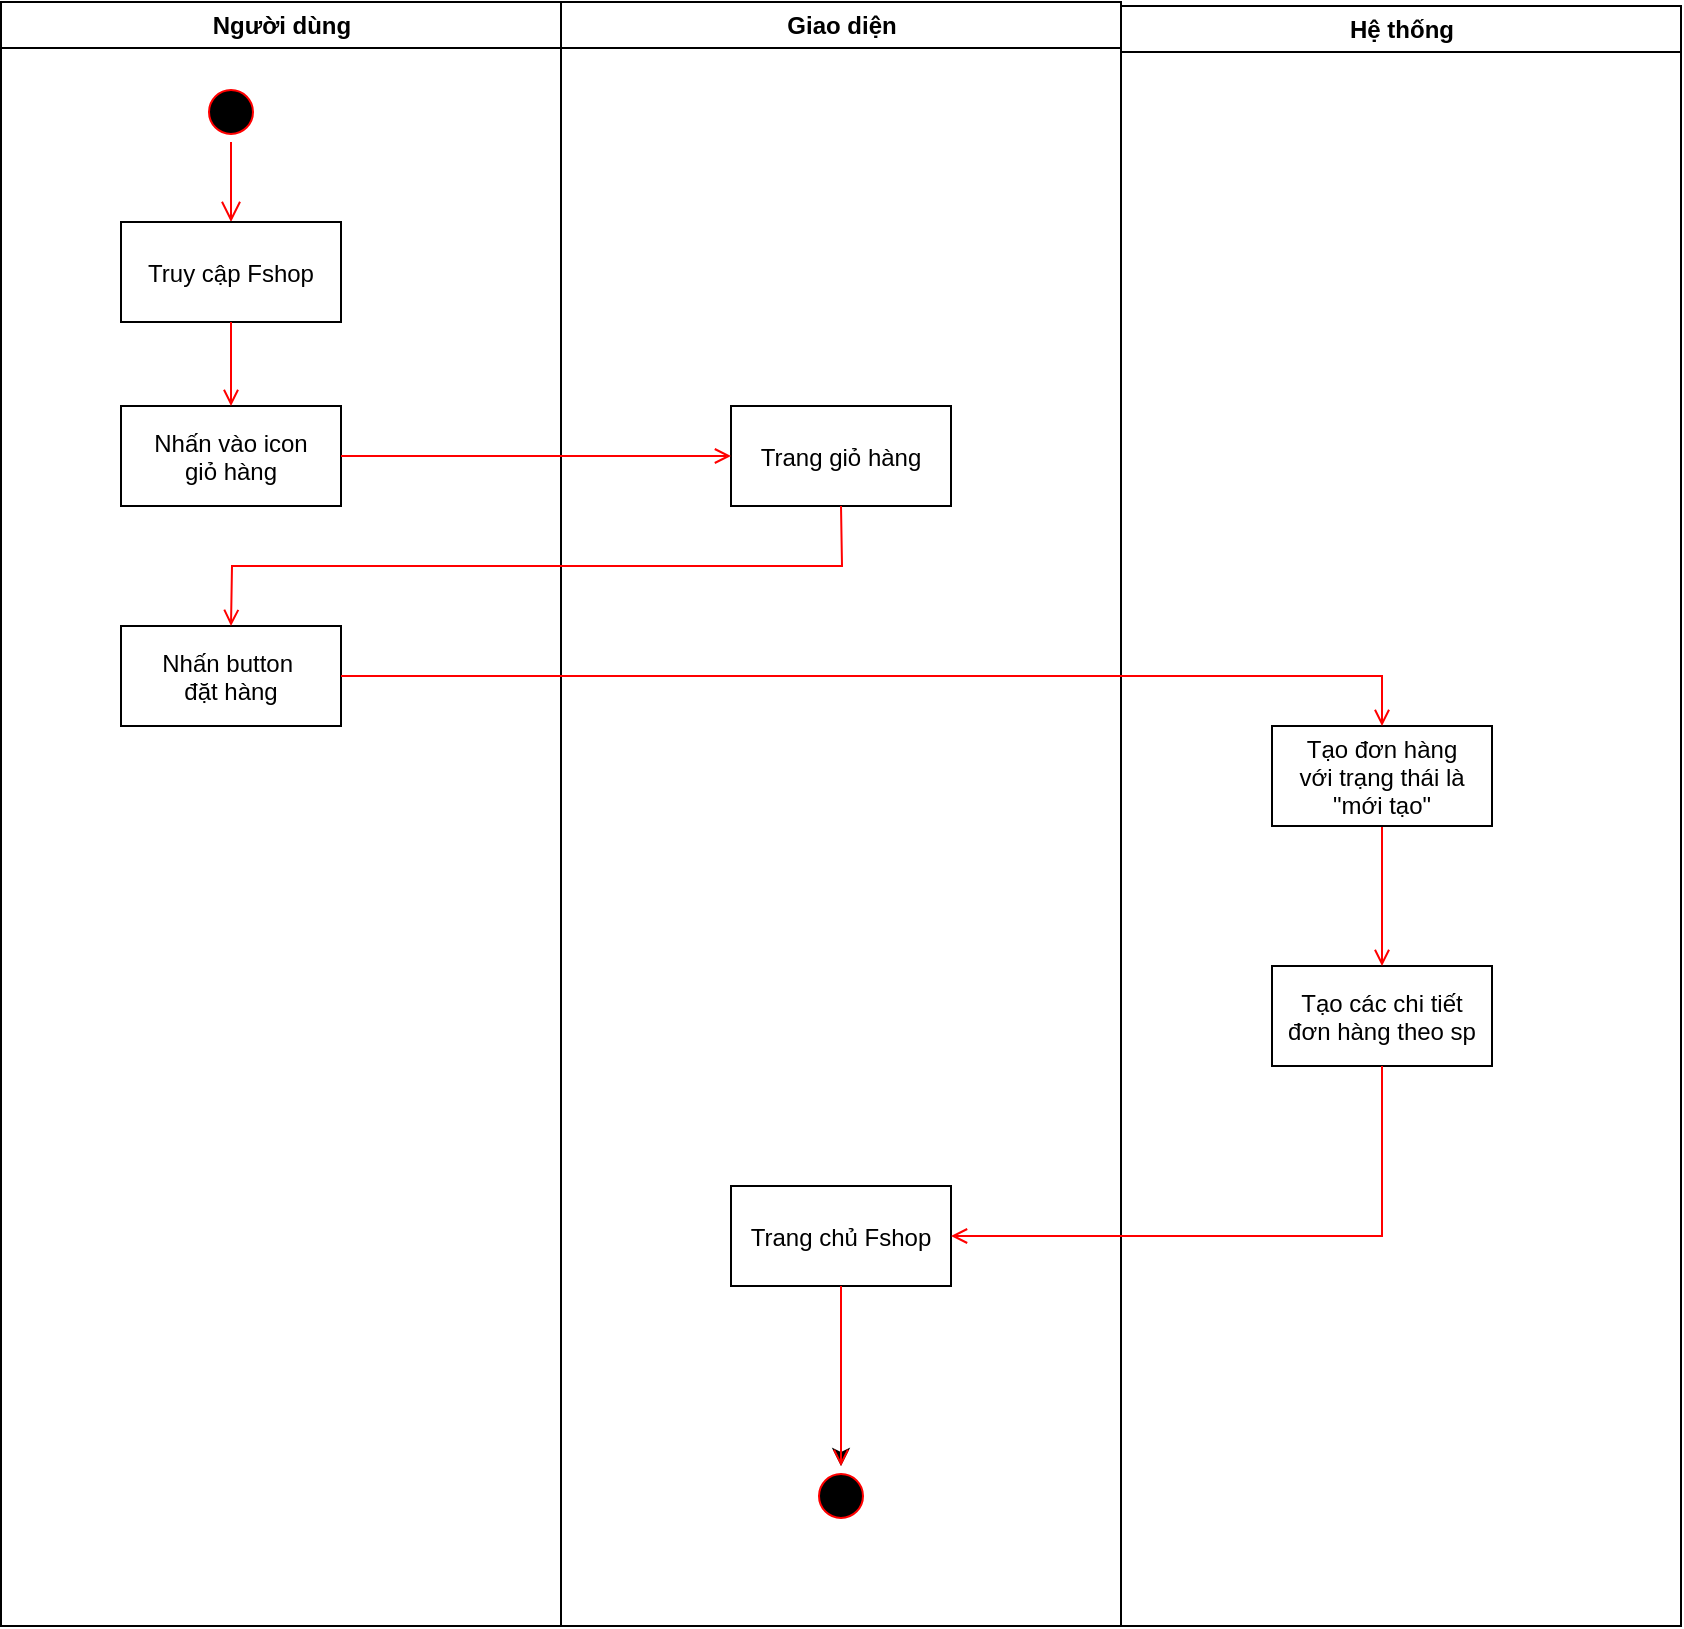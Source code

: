 <mxfile version="14.8.5" type="github">
  <diagram id="HsAwxhYzKf-S3YLzliP9" name="Page-1">
    <mxGraphModel dx="915" dy="825" grid="1" gridSize="10" guides="1" tooltips="1" connect="1" arrows="1" fold="1" page="1" pageScale="1" pageWidth="827" pageHeight="1169" math="0" shadow="0">
      <root>
        <mxCell id="0" />
        <mxCell id="1" parent="0" />
        <mxCell id="honk8JcK8nrwYl9ZCn5K-1" value="Người dùng" style="swimlane;whiteSpace=wrap" parent="1" vertex="1">
          <mxGeometry x="164.5" y="128" width="280" height="812" as="geometry" />
        </mxCell>
        <mxCell id="honk8JcK8nrwYl9ZCn5K-2" value="" style="ellipse;shape=startState;fillColor=#000000;strokeColor=#ff0000;" parent="honk8JcK8nrwYl9ZCn5K-1" vertex="1">
          <mxGeometry x="100" y="40" width="30" height="30" as="geometry" />
        </mxCell>
        <mxCell id="honk8JcK8nrwYl9ZCn5K-3" value="" style="edgeStyle=elbowEdgeStyle;elbow=horizontal;verticalAlign=bottom;endArrow=open;endSize=8;strokeColor=#FF0000;endFill=1;rounded=0" parent="honk8JcK8nrwYl9ZCn5K-1" source="honk8JcK8nrwYl9ZCn5K-2" target="honk8JcK8nrwYl9ZCn5K-4" edge="1">
          <mxGeometry x="100" y="40" as="geometry">
            <mxPoint x="115" y="110" as="targetPoint" />
          </mxGeometry>
        </mxCell>
        <mxCell id="honk8JcK8nrwYl9ZCn5K-4" value="Truy cập Fshop" style="" parent="honk8JcK8nrwYl9ZCn5K-1" vertex="1">
          <mxGeometry x="60" y="110" width="110" height="50" as="geometry" />
        </mxCell>
        <mxCell id="honk8JcK8nrwYl9ZCn5K-5" value="Nhấn vào icon &#xa;giỏ hàng" style="" parent="honk8JcK8nrwYl9ZCn5K-1" vertex="1">
          <mxGeometry x="60" y="202" width="110" height="50" as="geometry" />
        </mxCell>
        <mxCell id="honk8JcK8nrwYl9ZCn5K-6" value="" style="endArrow=open;strokeColor=#FF0000;endFill=1;rounded=0" parent="honk8JcK8nrwYl9ZCn5K-1" source="honk8JcK8nrwYl9ZCn5K-4" target="honk8JcK8nrwYl9ZCn5K-5" edge="1">
          <mxGeometry relative="1" as="geometry" />
        </mxCell>
        <mxCell id="honk8JcK8nrwYl9ZCn5K-33" value="Nhấn button &#xa;đặt hàng" style="" parent="honk8JcK8nrwYl9ZCn5K-1" vertex="1">
          <mxGeometry x="60" y="312" width="110" height="50" as="geometry" />
        </mxCell>
        <mxCell id="honk8JcK8nrwYl9ZCn5K-7" value="Giao diện" style="swimlane;whiteSpace=wrap" parent="1" vertex="1">
          <mxGeometry x="444.5" y="128" width="280" height="812" as="geometry" />
        </mxCell>
        <mxCell id="honk8JcK8nrwYl9ZCn5K-8" value="" style="edgeStyle=orthogonalEdgeStyle;rounded=0;orthogonalLoop=1;jettySize=auto;html=1;" parent="honk8JcK8nrwYl9ZCn5K-7" source="honk8JcK8nrwYl9ZCn5K-9" target="honk8JcK8nrwYl9ZCn5K-10" edge="1">
          <mxGeometry relative="1" as="geometry" />
        </mxCell>
        <mxCell id="honk8JcK8nrwYl9ZCn5K-9" value="Trang chủ Fshop" style="" parent="honk8JcK8nrwYl9ZCn5K-7" vertex="1">
          <mxGeometry x="85" y="592" width="110" height="50" as="geometry" />
        </mxCell>
        <mxCell id="honk8JcK8nrwYl9ZCn5K-10" value="" style="ellipse;shape=startState;fillColor=#000000;strokeColor=#ff0000;" parent="honk8JcK8nrwYl9ZCn5K-7" vertex="1">
          <mxGeometry x="125" y="732" width="30" height="30" as="geometry" />
        </mxCell>
        <mxCell id="honk8JcK8nrwYl9ZCn5K-11" value="" style="endArrow=open;strokeColor=#FF0000;endFill=1;rounded=0;exitX=0.5;exitY=1;exitDx=0;exitDy=0;entryX=0.5;entryY=0;entryDx=0;entryDy=0;" parent="honk8JcK8nrwYl9ZCn5K-7" source="honk8JcK8nrwYl9ZCn5K-9" target="honk8JcK8nrwYl9ZCn5K-10" edge="1">
          <mxGeometry relative="1" as="geometry">
            <mxPoint x="135.5" y="572" as="sourcePoint" />
            <mxPoint x="135.5" y="614" as="targetPoint" />
          </mxGeometry>
        </mxCell>
        <mxCell id="honk8JcK8nrwYl9ZCn5K-32" value="Trang giỏ hàng" style="" parent="honk8JcK8nrwYl9ZCn5K-7" vertex="1">
          <mxGeometry x="85" y="202" width="110" height="50" as="geometry" />
        </mxCell>
        <mxCell id="honk8JcK8nrwYl9ZCn5K-14" value="Hệ thống" style="swimlane;whiteSpace=wrap" parent="1" vertex="1">
          <mxGeometry x="724.5" y="130" width="280" height="810" as="geometry" />
        </mxCell>
        <mxCell id="honk8JcK8nrwYl9ZCn5K-19" value="Tạo các chi tiết &#xa;đơn hàng theo sp" style="" parent="honk8JcK8nrwYl9ZCn5K-14" vertex="1">
          <mxGeometry x="75.5" y="480" width="110" height="50" as="geometry" />
        </mxCell>
        <mxCell id="honk8JcK8nrwYl9ZCn5K-20" value="" style="endArrow=open;strokeColor=#FF0000;endFill=1;rounded=0;exitX=0.5;exitY=1;exitDx=0;exitDy=0;entryX=0.5;entryY=0;entryDx=0;entryDy=0;" parent="honk8JcK8nrwYl9ZCn5K-14" target="honk8JcK8nrwYl9ZCn5K-19" edge="1" source="f_JBropepbeSfBX6f8aN-1">
          <mxGeometry relative="1" as="geometry">
            <mxPoint x="140" y="496" as="sourcePoint" />
            <mxPoint x="146.5" y="542" as="targetPoint" />
          </mxGeometry>
        </mxCell>
        <mxCell id="f_JBropepbeSfBX6f8aN-1" value="Tạo đơn hàng&#xa;với trạng thái là&#xa;&quot;mới tạo&quot;" style="" vertex="1" parent="honk8JcK8nrwYl9ZCn5K-14">
          <mxGeometry x="75.5" y="360" width="110" height="50" as="geometry" />
        </mxCell>
        <mxCell id="honk8JcK8nrwYl9ZCn5K-29" value="" style="endArrow=open;strokeColor=#FF0000;endFill=1;rounded=0;exitX=1;exitY=0.5;exitDx=0;exitDy=0;entryX=0;entryY=0.5;entryDx=0;entryDy=0;" parent="1" source="honk8JcK8nrwYl9ZCn5K-5" target="honk8JcK8nrwYl9ZCn5K-32" edge="1">
          <mxGeometry relative="1" as="geometry">
            <mxPoint x="334.5" y="478" as="sourcePoint" />
            <mxPoint x="520" y="360" as="targetPoint" />
            <Array as="points" />
          </mxGeometry>
        </mxCell>
        <mxCell id="honk8JcK8nrwYl9ZCn5K-13" value="" style="endArrow=open;strokeColor=#FF0000;endFill=1;rounded=0;exitX=0.5;exitY=1;exitDx=0;exitDy=0;entryX=0.5;entryY=0;entryDx=0;entryDy=0;" parent="1" source="honk8JcK8nrwYl9ZCn5K-32" target="honk8JcK8nrwYl9ZCn5K-33" edge="1">
          <mxGeometry relative="1" as="geometry">
            <mxPoint x="530" y="437" as="sourcePoint" />
            <mxPoint x="280" y="410" as="targetPoint" />
            <Array as="points">
              <mxPoint x="585" y="410" />
              <mxPoint x="280" y="410" />
            </Array>
          </mxGeometry>
        </mxCell>
        <mxCell id="honk8JcK8nrwYl9ZCn5K-24" value="" style="endArrow=open;strokeColor=#FF0000;endFill=1;rounded=0;exitX=0.5;exitY=1;exitDx=0;exitDy=0;entryX=1;entryY=0.5;entryDx=0;entryDy=0;" parent="1" source="honk8JcK8nrwYl9ZCn5K-19" target="honk8JcK8nrwYl9ZCn5K-9" edge="1">
          <mxGeometry relative="1" as="geometry">
            <mxPoint x="880" y="730" as="sourcePoint" />
            <mxPoint x="845" y="808.667" as="targetPoint" />
            <Array as="points">
              <mxPoint x="855" y="745" />
            </Array>
          </mxGeometry>
        </mxCell>
        <mxCell id="f_JBropepbeSfBX6f8aN-2" value="" style="endArrow=open;strokeColor=#FF0000;endFill=1;rounded=0;exitX=1;exitY=0.5;exitDx=0;exitDy=0;entryX=0.5;entryY=0;entryDx=0;entryDy=0;" edge="1" parent="1" source="honk8JcK8nrwYl9ZCn5K-33" target="f_JBropepbeSfBX6f8aN-1">
          <mxGeometry relative="1" as="geometry">
            <mxPoint x="600" y="470" as="sourcePoint" />
            <mxPoint x="890" y="465" as="targetPoint" />
            <Array as="points">
              <mxPoint x="855" y="465" />
            </Array>
          </mxGeometry>
        </mxCell>
      </root>
    </mxGraphModel>
  </diagram>
</mxfile>
